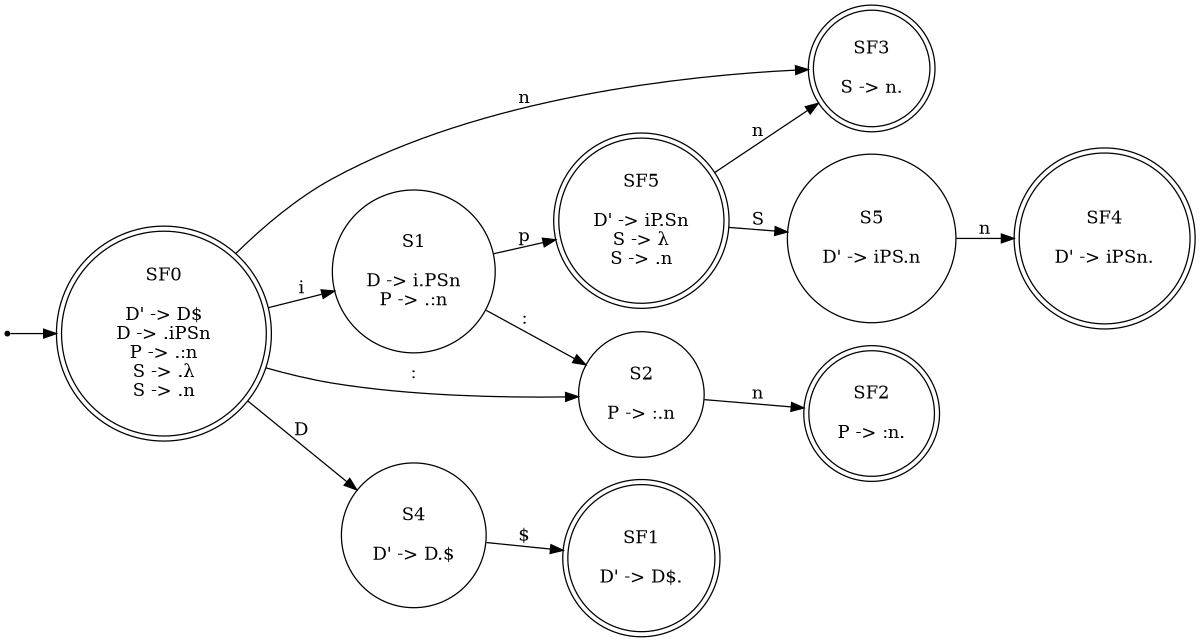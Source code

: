 digraph automata_7 {
    rankdir=LR;
    size="8,5"

    node [shape = doublecircle]; SF0, SF1, SF2, SF3, SF4, SF5;
    node [shape = point ]; init
    node [shape = circle];

    SF0 [label="SF0\n\nD' -> D$\nD -> .iPSn\nP -> .:n\nS -> .λ\nS -> .n\n"];
    S1 [label="S1\n\nD -> i.PSn\nP -> .:n"];
    S2 [label="S2\n\nP -> :.n"];
    SF5 [label="SF5\n\nD' -> iP.Sn\nS -> λ\nS -> .n"];
    S4 [label="S4\n\nD' -> D.$"];
    S5 [label="S5\n\nD' -> iPS.n"];
    SF1 [label="SF1\n\nD' -> D$."];
    SF2 [label="SF2\n\nP -> :n."];
    SF3 [label="SF3\n\nS -> n."];
    SF4 [label="SF4\n\nD' -> iPSn."];



    init -> SF0;
    SF0 -> S1 [label = i];
    SF0 -> S2 [label = ":"];
    SF0 -> S4 [label = "D"];
    SF0 -> SF3 [label = "n"];
    S1 -> SF5 [label = "p"];
    S1 -> S2 [label = ":"];
    S2 -> SF2 [label = "n"];
    S4 -> SF1 [label = "$"];
    SF5 -> S5 [label = "S"];
    S5 -> SF4 [label = "n"];
    SF5 -> SF3 [label = n];

}